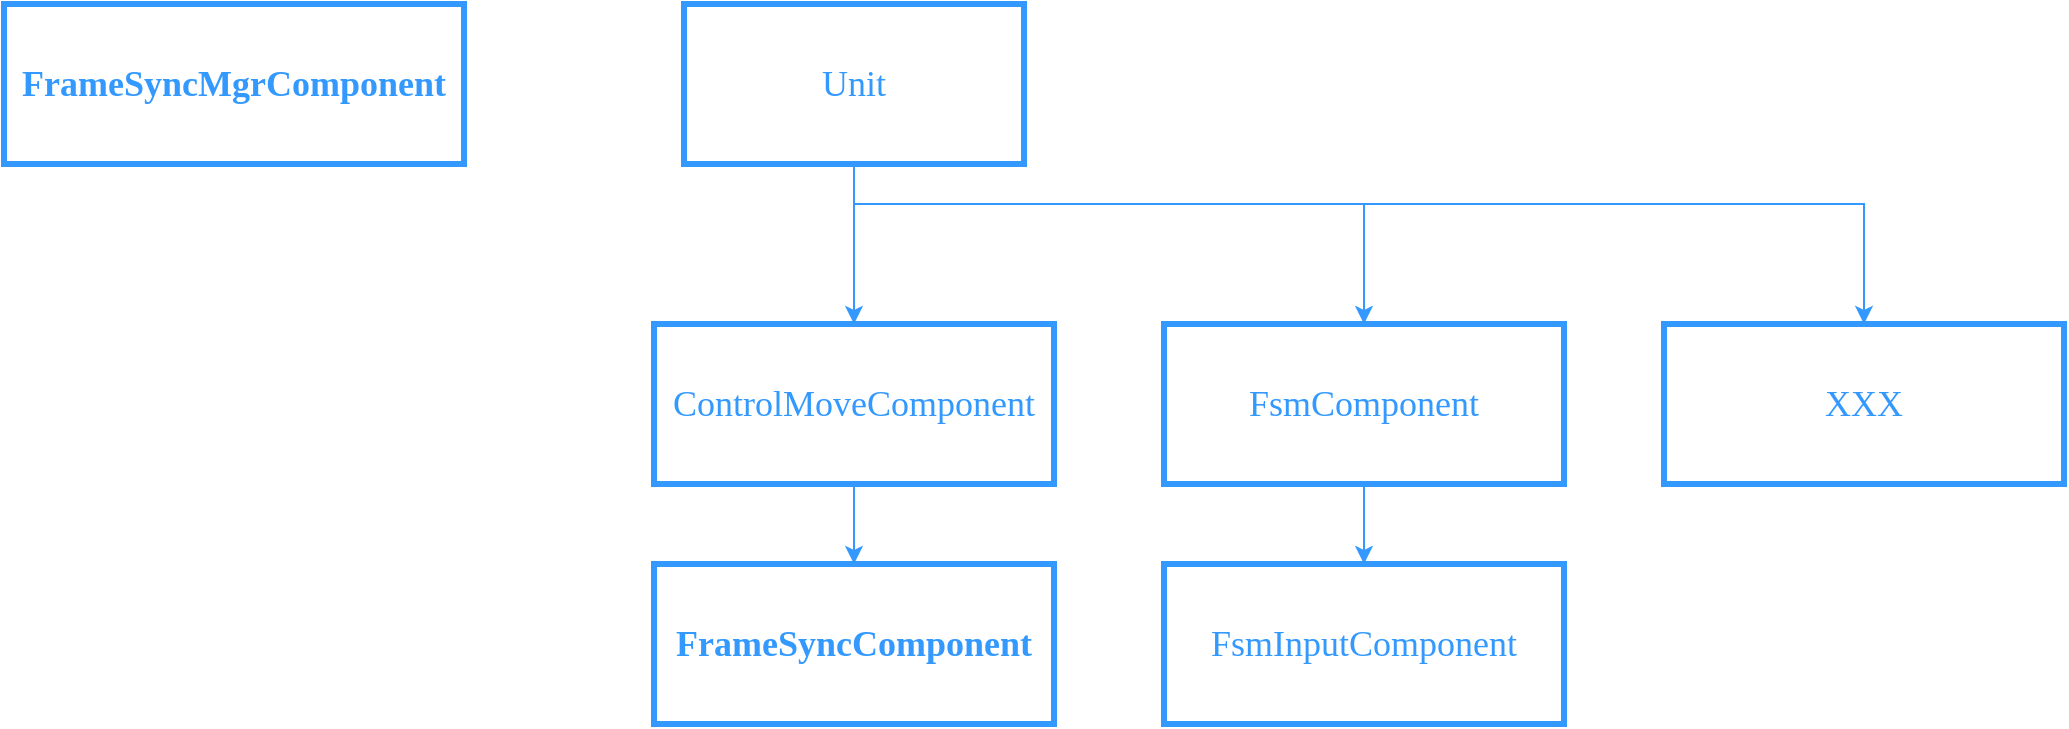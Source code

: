 <mxfile version="20.2.2" type="github">
  <diagram id="Ipst9gAuUGiXH5im7fE-" name="第 1 页">
    <mxGraphModel dx="1628" dy="701" grid="1" gridSize="10" guides="1" tooltips="1" connect="1" arrows="1" fold="1" page="1" pageScale="1" pageWidth="827" pageHeight="1169" math="0" shadow="0">
      <root>
        <mxCell id="0" />
        <mxCell id="1" parent="0" />
        <mxCell id="U9dY8acCnwdA0iFTJa2--3" style="edgeStyle=orthogonalEdgeStyle;rounded=0;orthogonalLoop=1;jettySize=auto;html=1;fontFamily=Times New Roman;fontSize=24;fontColor=#3399FF;strokeColor=#3399FF;" edge="1" parent="1" source="U9dY8acCnwdA0iFTJa2--1" target="U9dY8acCnwdA0iFTJa2--2">
          <mxGeometry relative="1" as="geometry" />
        </mxCell>
        <mxCell id="U9dY8acCnwdA0iFTJa2--5" style="edgeStyle=orthogonalEdgeStyle;rounded=0;orthogonalLoop=1;jettySize=auto;html=1;fontFamily=Times New Roman;fontSize=18;fontColor=#3399FF;strokeColor=#3399FF;" edge="1" parent="1" source="U9dY8acCnwdA0iFTJa2--1" target="U9dY8acCnwdA0iFTJa2--4">
          <mxGeometry relative="1" as="geometry">
            <Array as="points">
              <mxPoint x="395" y="300" />
              <mxPoint x="650" y="300" />
            </Array>
          </mxGeometry>
        </mxCell>
        <mxCell id="U9dY8acCnwdA0iFTJa2--9" style="edgeStyle=orthogonalEdgeStyle;rounded=0;orthogonalLoop=1;jettySize=auto;html=1;fontFamily=Times New Roman;fontSize=18;fontColor=#3399FF;strokeColor=#3399FF;" edge="1" parent="1" source="U9dY8acCnwdA0iFTJa2--1" target="U9dY8acCnwdA0iFTJa2--6">
          <mxGeometry relative="1" as="geometry">
            <Array as="points">
              <mxPoint x="395" y="300" />
              <mxPoint x="900" y="300" />
            </Array>
          </mxGeometry>
        </mxCell>
        <mxCell id="U9dY8acCnwdA0iFTJa2--1" value="&lt;font style=&quot;font-size: 18px;&quot; face=&quot;Times New Roman&quot;&gt;Unit&lt;/font&gt;" style="rounded=0;whiteSpace=wrap;html=1;labelBackgroundColor=none;labelBorderColor=none;fontFamily=Helvetica;fillColor=none;strokeColor=#3399ff;strokeWidth=3;fontColor=#3399FF;" vertex="1" parent="1">
          <mxGeometry x="310" y="200" width="170" height="80" as="geometry" />
        </mxCell>
        <mxCell id="U9dY8acCnwdA0iFTJa2--12" style="edgeStyle=orthogonalEdgeStyle;rounded=0;orthogonalLoop=1;jettySize=auto;html=1;fontFamily=Times New Roman;fontSize=18;fontColor=#3399FF;strokeColor=#3399FF;" edge="1" parent="1" source="U9dY8acCnwdA0iFTJa2--2" target="U9dY8acCnwdA0iFTJa2--10">
          <mxGeometry relative="1" as="geometry" />
        </mxCell>
        <mxCell id="U9dY8acCnwdA0iFTJa2--2" value="&lt;font style=&quot;font-size: 18px;&quot; face=&quot;Times New Roman&quot;&gt;ControlMoveComponent&lt;/font&gt;" style="rounded=0;whiteSpace=wrap;html=1;labelBackgroundColor=none;labelBorderColor=none;fontFamily=Helvetica;fillColor=none;strokeColor=#3399ff;strokeWidth=3;fontColor=#3399FF;" vertex="1" parent="1">
          <mxGeometry x="295" y="360" width="200" height="80" as="geometry" />
        </mxCell>
        <mxCell id="U9dY8acCnwdA0iFTJa2--8" style="edgeStyle=orthogonalEdgeStyle;rounded=0;orthogonalLoop=1;jettySize=auto;html=1;entryX=0.5;entryY=0;entryDx=0;entryDy=0;fontFamily=Times New Roman;fontSize=18;fontColor=#3399FF;strokeColor=#3399FF;" edge="1" parent="1" source="U9dY8acCnwdA0iFTJa2--4" target="U9dY8acCnwdA0iFTJa2--7">
          <mxGeometry relative="1" as="geometry" />
        </mxCell>
        <mxCell id="U9dY8acCnwdA0iFTJa2--4" value="&lt;font face=&quot;Times New Roman&quot;&gt;&lt;span style=&quot;font-size: 18px;&quot;&gt;FsmComponent&lt;/span&gt;&lt;/font&gt;" style="rounded=0;whiteSpace=wrap;html=1;labelBackgroundColor=none;labelBorderColor=none;fontFamily=Helvetica;fillColor=none;strokeColor=#3399ff;strokeWidth=3;fontColor=#3399FF;" vertex="1" parent="1">
          <mxGeometry x="550" y="360" width="200" height="80" as="geometry" />
        </mxCell>
        <mxCell id="U9dY8acCnwdA0iFTJa2--6" value="&lt;font style=&quot;font-size: 18px;&quot; face=&quot;Times New Roman&quot;&gt;XXX&lt;/font&gt;" style="rounded=0;whiteSpace=wrap;html=1;labelBackgroundColor=none;labelBorderColor=none;fontFamily=Helvetica;fillColor=none;strokeColor=#3399ff;strokeWidth=3;fontColor=#3399FF;" vertex="1" parent="1">
          <mxGeometry x="800" y="360" width="200" height="80" as="geometry" />
        </mxCell>
        <mxCell id="U9dY8acCnwdA0iFTJa2--7" value="&lt;font face=&quot;Times New Roman&quot;&gt;&lt;span style=&quot;font-size: 18px;&quot;&gt;FsmInputComponent&lt;/span&gt;&lt;/font&gt;" style="rounded=0;whiteSpace=wrap;html=1;labelBackgroundColor=none;labelBorderColor=none;fontFamily=Helvetica;fillColor=none;strokeColor=#3399ff;strokeWidth=3;fontColor=#3399FF;" vertex="1" parent="1">
          <mxGeometry x="550" y="480" width="200" height="80" as="geometry" />
        </mxCell>
        <mxCell id="U9dY8acCnwdA0iFTJa2--10" value="&lt;font face=&quot;Times New Roman&quot;&gt;&lt;span style=&quot;font-size: 18px;&quot;&gt;&lt;b&gt;FrameSyncComponent&lt;/b&gt;&lt;/span&gt;&lt;/font&gt;" style="rounded=0;whiteSpace=wrap;html=1;labelBackgroundColor=none;labelBorderColor=none;fontFamily=Helvetica;fillColor=none;strokeColor=#3399ff;strokeWidth=3;fontColor=#3399FF;" vertex="1" parent="1">
          <mxGeometry x="295" y="480" width="200" height="80" as="geometry" />
        </mxCell>
        <mxCell id="U9dY8acCnwdA0iFTJa2--13" value="&lt;font face=&quot;Times New Roman&quot;&gt;&lt;span style=&quot;font-size: 18px;&quot;&gt;&lt;b&gt;FrameSyncMgrComponent&lt;/b&gt;&lt;/span&gt;&lt;/font&gt;" style="rounded=0;whiteSpace=wrap;html=1;labelBackgroundColor=none;labelBorderColor=none;fontFamily=Helvetica;fillColor=none;strokeColor=#3399ff;strokeWidth=3;fontColor=#3399FF;" vertex="1" parent="1">
          <mxGeometry x="-30" y="200" width="230" height="80" as="geometry" />
        </mxCell>
      </root>
    </mxGraphModel>
  </diagram>
</mxfile>
